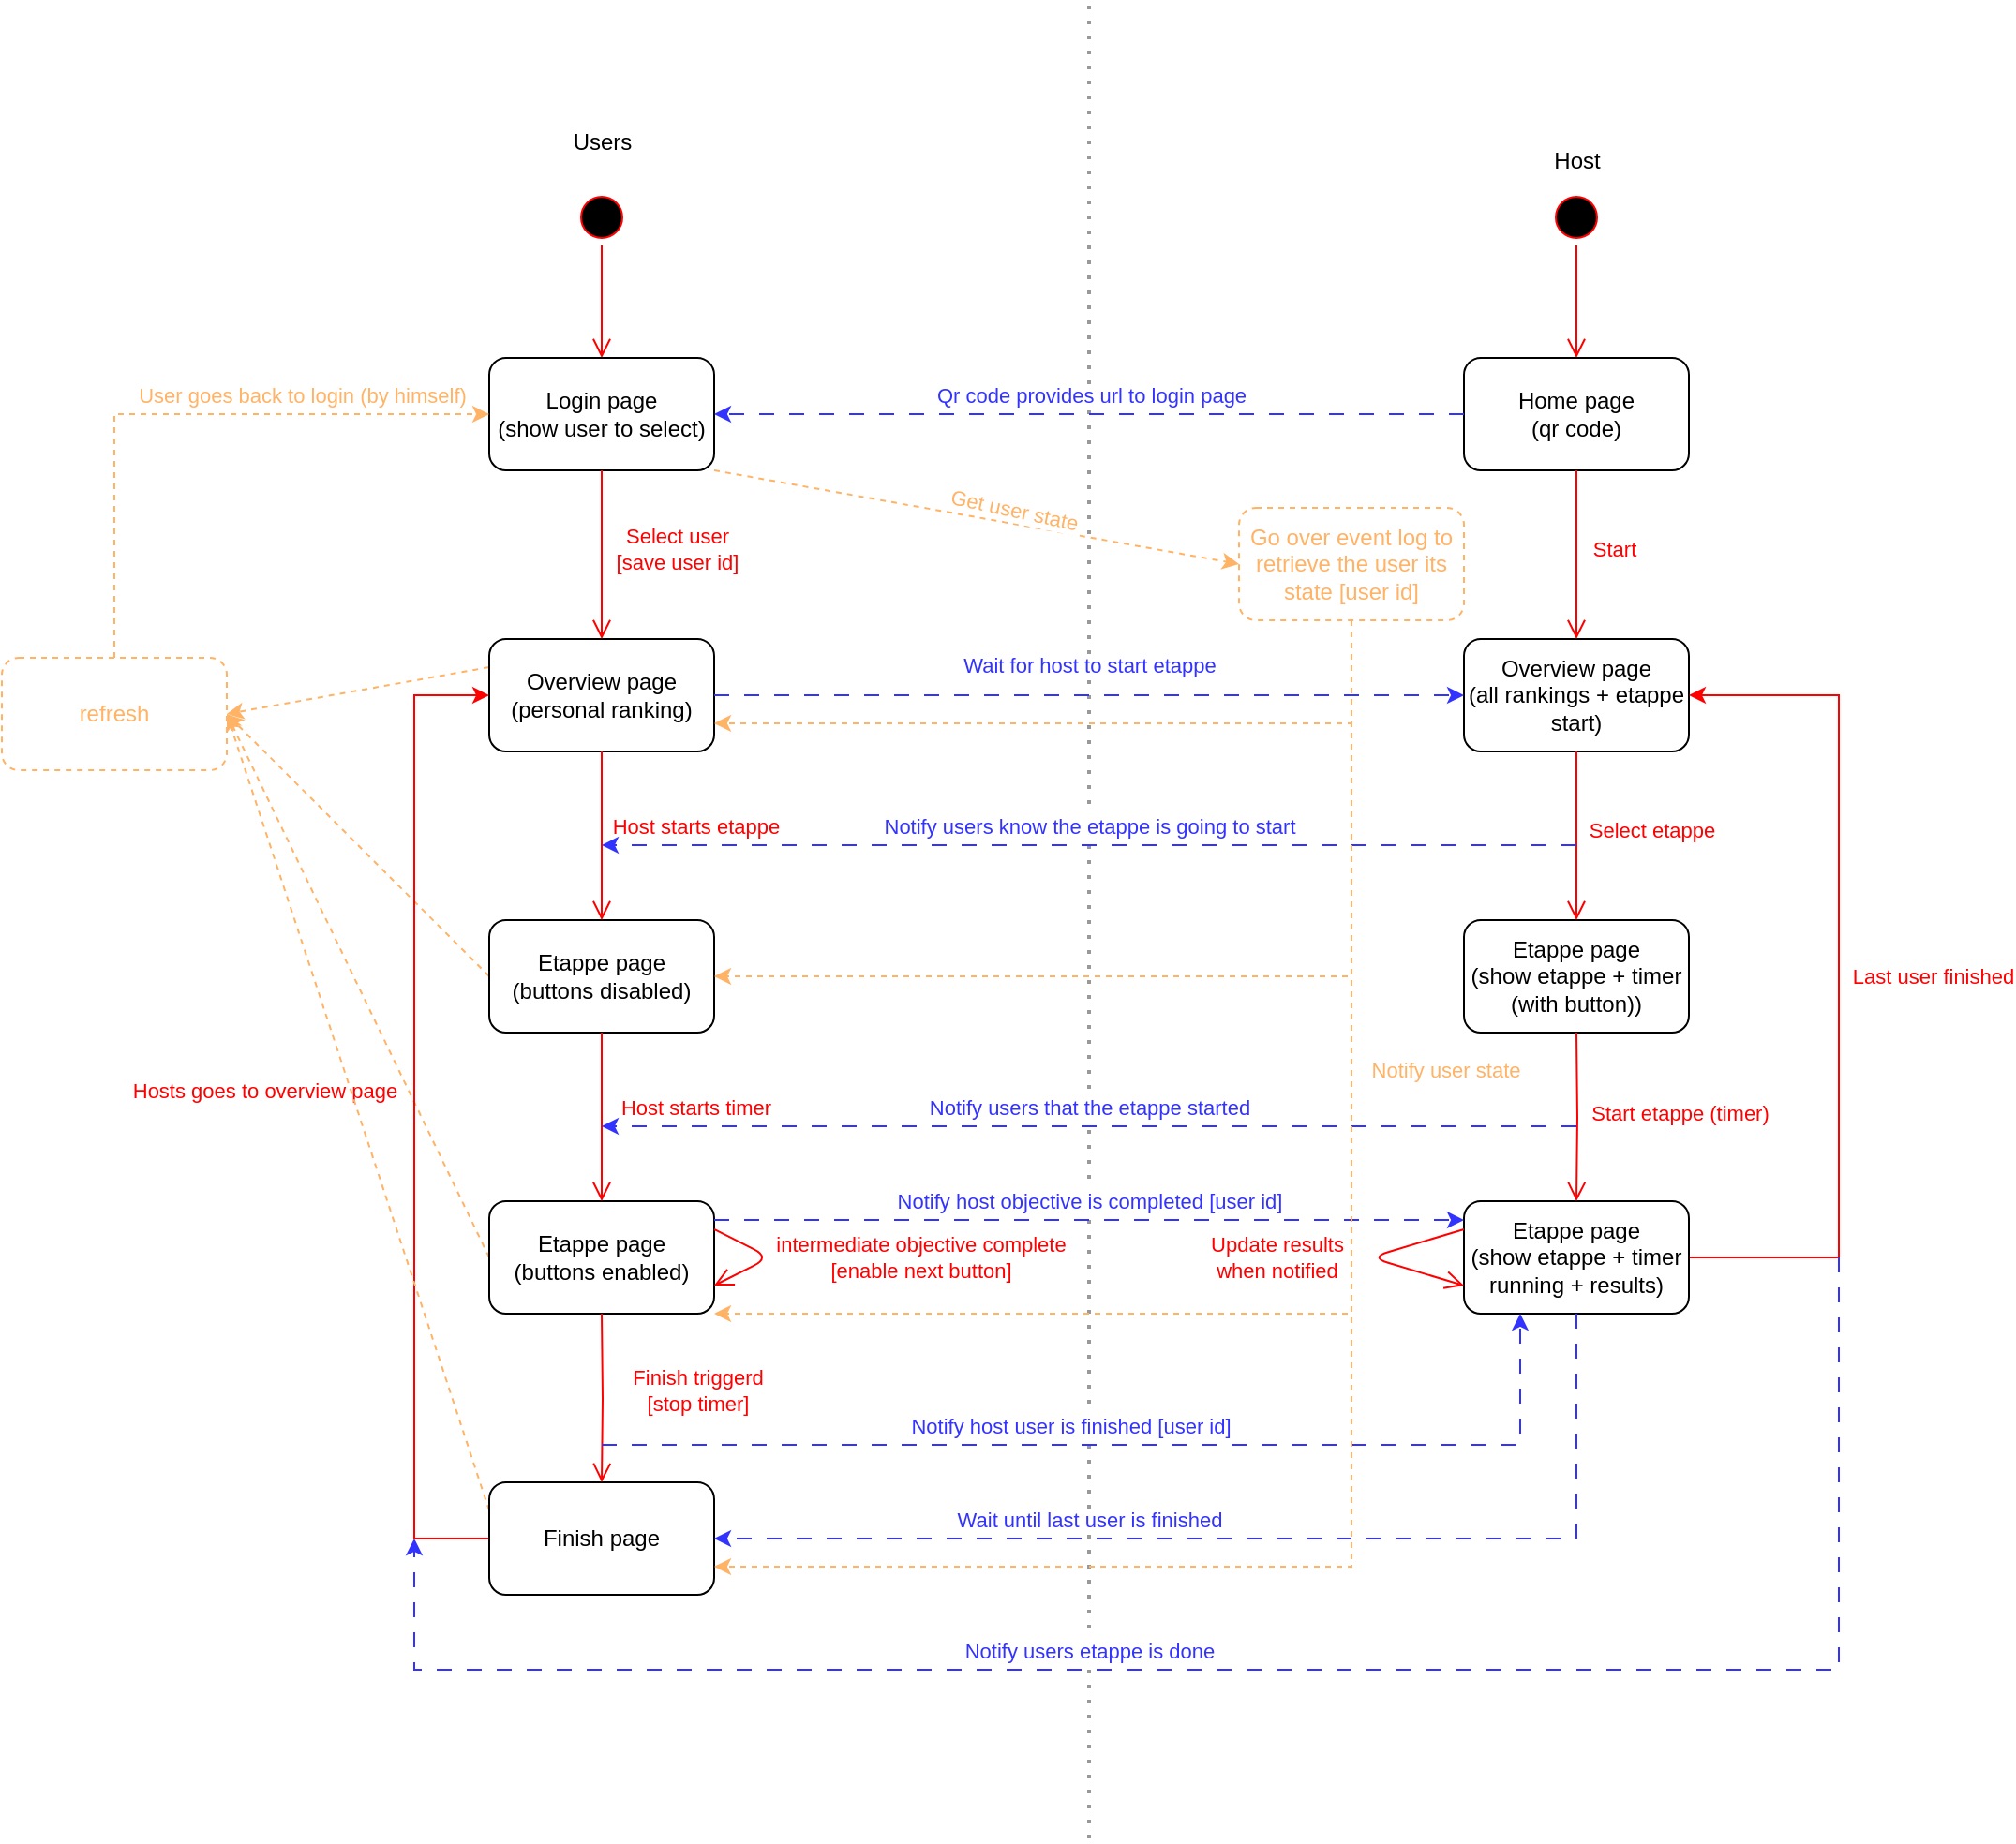 <mxfile version="27.0.9">
  <diagram name="Page-1" id="lPMp5aUnKdpe0wWXmVGg">
    <mxGraphModel dx="2528" dy="975" grid="1" gridSize="10" guides="1" tooltips="1" connect="1" arrows="1" fold="1" page="1" pageScale="1" pageWidth="850" pageHeight="1100" math="0" shadow="0">
      <root>
        <mxCell id="0" />
        <mxCell id="1" parent="0" />
        <mxCell id="sP4UEjbEszIV1HpJ8b8q-1" value="" style="ellipse;html=1;shape=startState;fillColor=#000000;strokeColor=#ff0000;" vertex="1" parent="1">
          <mxGeometry x="165" y="200" width="30" height="30" as="geometry" />
        </mxCell>
        <mxCell id="sP4UEjbEszIV1HpJ8b8q-2" value="" style="edgeStyle=orthogonalEdgeStyle;html=1;verticalAlign=bottom;endArrow=open;endSize=8;strokeColor=#ff0000;rounded=0;" edge="1" source="sP4UEjbEszIV1HpJ8b8q-1" parent="1">
          <mxGeometry relative="1" as="geometry">
            <mxPoint x="180" y="290" as="targetPoint" />
          </mxGeometry>
        </mxCell>
        <mxCell id="sP4UEjbEszIV1HpJ8b8q-69" style="rounded=0;orthogonalLoop=1;jettySize=auto;html=1;exitX=1;exitY=1;exitDx=0;exitDy=0;entryX=0;entryY=0.5;entryDx=0;entryDy=0;dashed=1;strokeColor=#FFB366;" edge="1" parent="1" source="sP4UEjbEszIV1HpJ8b8q-3" target="sP4UEjbEszIV1HpJ8b8q-68">
          <mxGeometry relative="1" as="geometry" />
        </mxCell>
        <mxCell id="sP4UEjbEszIV1HpJ8b8q-70" value="Get user state" style="edgeLabel;html=1;align=center;verticalAlign=middle;resizable=0;points=[];rotation=12;fontColor=#FFB366;" vertex="1" connectable="0" parent="sP4UEjbEszIV1HpJ8b8q-69">
          <mxGeometry x="0.095" y="-3" relative="1" as="geometry">
            <mxPoint x="7" y="-10" as="offset" />
          </mxGeometry>
        </mxCell>
        <mxCell id="sP4UEjbEszIV1HpJ8b8q-3" value="Login page&lt;div&gt;(show user to select)&lt;/div&gt;" style="rounded=1;whiteSpace=wrap;html=1;" vertex="1" parent="1">
          <mxGeometry x="120" y="290" width="120" height="60" as="geometry" />
        </mxCell>
        <mxCell id="sP4UEjbEszIV1HpJ8b8q-62" style="rounded=0;orthogonalLoop=1;jettySize=auto;html=1;exitX=0;exitY=0.25;exitDx=0;exitDy=0;entryX=1;entryY=0.5;entryDx=0;entryDy=0;dashed=1;strokeColor=#FFB366;" edge="1" parent="1" source="sP4UEjbEszIV1HpJ8b8q-4" target="sP4UEjbEszIV1HpJ8b8q-61">
          <mxGeometry relative="1" as="geometry" />
        </mxCell>
        <mxCell id="sP4UEjbEszIV1HpJ8b8q-4" value="Overview page&lt;div&gt;(personal ranking)&lt;/div&gt;" style="rounded=1;whiteSpace=wrap;html=1;" vertex="1" parent="1">
          <mxGeometry x="120" y="440" width="120" height="60" as="geometry" />
        </mxCell>
        <mxCell id="sP4UEjbEszIV1HpJ8b8q-5" value="" style="edgeStyle=orthogonalEdgeStyle;html=1;verticalAlign=bottom;endArrow=open;endSize=8;strokeColor=#ff0000;rounded=0;exitX=0.5;exitY=1;exitDx=0;exitDy=0;entryX=0.5;entryY=0;entryDx=0;entryDy=0;" edge="1" parent="1" source="sP4UEjbEszIV1HpJ8b8q-3" target="sP4UEjbEszIV1HpJ8b8q-4">
          <mxGeometry relative="1" as="geometry">
            <mxPoint x="260" y="370" as="targetPoint" />
            <mxPoint x="260" y="310" as="sourcePoint" />
          </mxGeometry>
        </mxCell>
        <mxCell id="sP4UEjbEszIV1HpJ8b8q-6" value="Select user&lt;div&gt;[save user id]&lt;/div&gt;" style="edgeLabel;html=1;align=center;verticalAlign=middle;resizable=0;points=[];fontColor=#FF0000;" vertex="1" connectable="0" parent="sP4UEjbEszIV1HpJ8b8q-5">
          <mxGeometry x="-0.062" y="-1" relative="1" as="geometry">
            <mxPoint x="41" as="offset" />
          </mxGeometry>
        </mxCell>
        <mxCell id="sP4UEjbEszIV1HpJ8b8q-7" value="" style="endArrow=none;dashed=1;html=1;dashPattern=1 3;strokeWidth=2;rounded=0;strokeColor=#999999;" edge="1" parent="1">
          <mxGeometry width="50" height="50" relative="1" as="geometry">
            <mxPoint x="440" y="1080" as="sourcePoint" />
            <mxPoint x="440" y="100" as="targetPoint" />
          </mxGeometry>
        </mxCell>
        <mxCell id="sP4UEjbEszIV1HpJ8b8q-8" value="Users" style="text;html=1;align=center;verticalAlign=middle;resizable=0;points=[];autosize=1;strokeColor=none;fillColor=none;" vertex="1" parent="1">
          <mxGeometry x="155" y="160" width="50" height="30" as="geometry" />
        </mxCell>
        <mxCell id="sP4UEjbEszIV1HpJ8b8q-9" value="Host" style="text;html=1;align=center;verticalAlign=middle;resizable=0;points=[];autosize=1;strokeColor=none;fillColor=none;" vertex="1" parent="1">
          <mxGeometry x="675" y="170" width="50" height="30" as="geometry" />
        </mxCell>
        <mxCell id="sP4UEjbEszIV1HpJ8b8q-10" value="" style="ellipse;html=1;shape=startState;fillColor=#000000;strokeColor=#ff0000;" vertex="1" parent="1">
          <mxGeometry x="685" y="200" width="30" height="30" as="geometry" />
        </mxCell>
        <mxCell id="sP4UEjbEszIV1HpJ8b8q-11" value="" style="edgeStyle=orthogonalEdgeStyle;html=1;verticalAlign=bottom;endArrow=open;endSize=8;strokeColor=#ff0000;rounded=0;entryX=0.5;entryY=0;entryDx=0;entryDy=0;exitX=0.5;exitY=1;exitDx=0;exitDy=0;" edge="1" parent="1" source="sP4UEjbEszIV1HpJ8b8q-10" target="sP4UEjbEszIV1HpJ8b8q-12">
          <mxGeometry relative="1" as="geometry">
            <mxPoint x="699.58" y="290" as="targetPoint" />
            <mxPoint x="699.58" y="230" as="sourcePoint" />
            <Array as="points" />
          </mxGeometry>
        </mxCell>
        <mxCell id="sP4UEjbEszIV1HpJ8b8q-12" value="Home page&lt;div&gt;(qr code)&lt;/div&gt;" style="rounded=1;whiteSpace=wrap;html=1;" vertex="1" parent="1">
          <mxGeometry x="640" y="290" width="120" height="60" as="geometry" />
        </mxCell>
        <mxCell id="sP4UEjbEszIV1HpJ8b8q-13" value="" style="endArrow=classic;html=1;rounded=0;exitX=0;exitY=0.5;exitDx=0;exitDy=0;entryX=1;entryY=0.5;entryDx=0;entryDy=0;dashed=1;dashPattern=8 8;strokeColor=#3333FF;" edge="1" parent="1" source="sP4UEjbEszIV1HpJ8b8q-12" target="sP4UEjbEszIV1HpJ8b8q-3">
          <mxGeometry width="50" height="50" relative="1" as="geometry">
            <mxPoint x="370" y="370" as="sourcePoint" />
            <mxPoint x="420" y="320" as="targetPoint" />
          </mxGeometry>
        </mxCell>
        <mxCell id="sP4UEjbEszIV1HpJ8b8q-14" value="Qr code provides url to login page" style="edgeLabel;html=1;align=center;verticalAlign=middle;resizable=0;points=[];fontColor=#3333FF;" vertex="1" connectable="0" parent="sP4UEjbEszIV1HpJ8b8q-13">
          <mxGeometry x="-0.372" y="3" relative="1" as="geometry">
            <mxPoint x="-74" y="-13" as="offset" />
          </mxGeometry>
        </mxCell>
        <mxCell id="sP4UEjbEszIV1HpJ8b8q-17" value="Overview page&lt;div&gt;(all rankings + etappe start)&lt;/div&gt;" style="rounded=1;whiteSpace=wrap;html=1;" vertex="1" parent="1">
          <mxGeometry x="640" y="440" width="120" height="60" as="geometry" />
        </mxCell>
        <mxCell id="sP4UEjbEszIV1HpJ8b8q-18" value="" style="edgeStyle=orthogonalEdgeStyle;html=1;verticalAlign=bottom;endArrow=open;endSize=8;strokeColor=#ff0000;rounded=0;exitX=0.5;exitY=1;exitDx=0;exitDy=0;entryX=0.5;entryY=0;entryDx=0;entryDy=0;" edge="1" parent="1" source="sP4UEjbEszIV1HpJ8b8q-12" target="sP4UEjbEszIV1HpJ8b8q-17">
          <mxGeometry relative="1" as="geometry">
            <mxPoint x="180" y="520" as="targetPoint" />
            <mxPoint x="180" y="380" as="sourcePoint" />
          </mxGeometry>
        </mxCell>
        <mxCell id="sP4UEjbEszIV1HpJ8b8q-19" value="Start" style="edgeLabel;html=1;align=center;verticalAlign=middle;resizable=0;points=[];fontColor=#FF0000;" vertex="1" connectable="0" parent="sP4UEjbEszIV1HpJ8b8q-18">
          <mxGeometry x="-0.062" y="-1" relative="1" as="geometry">
            <mxPoint x="21" as="offset" />
          </mxGeometry>
        </mxCell>
        <mxCell id="sP4UEjbEszIV1HpJ8b8q-20" value="" style="endArrow=classic;html=1;rounded=0;exitX=1;exitY=0.5;exitDx=0;exitDy=0;entryX=0;entryY=0.5;entryDx=0;entryDy=0;dashed=1;dashPattern=8 8;strokeColor=#3333FF;" edge="1" parent="1" source="sP4UEjbEszIV1HpJ8b8q-4" target="sP4UEjbEszIV1HpJ8b8q-17">
          <mxGeometry width="50" height="50" relative="1" as="geometry">
            <mxPoint x="760" y="290" as="sourcePoint" />
            <mxPoint x="360" y="290" as="targetPoint" />
          </mxGeometry>
        </mxCell>
        <mxCell id="sP4UEjbEszIV1HpJ8b8q-21" value="Wait for host to start etappe" style="edgeLabel;html=1;align=center;verticalAlign=middle;resizable=0;points=[];fontColor=#3333FF;" vertex="1" connectable="0" parent="sP4UEjbEszIV1HpJ8b8q-20">
          <mxGeometry x="-0.372" y="3" relative="1" as="geometry">
            <mxPoint x="74" y="-13" as="offset" />
          </mxGeometry>
        </mxCell>
        <mxCell id="sP4UEjbEszIV1HpJ8b8q-22" value="Etappe page&lt;div&gt;(show etappe + timer (with button))&lt;/div&gt;" style="rounded=1;whiteSpace=wrap;html=1;" vertex="1" parent="1">
          <mxGeometry x="640" y="590" width="120" height="60" as="geometry" />
        </mxCell>
        <mxCell id="sP4UEjbEszIV1HpJ8b8q-25" value="" style="edgeStyle=orthogonalEdgeStyle;html=1;verticalAlign=bottom;endArrow=open;endSize=8;strokeColor=#ff0000;rounded=0;exitX=0.5;exitY=1;exitDx=0;exitDy=0;entryX=0.5;entryY=0;entryDx=0;entryDy=0;" edge="1" parent="1" source="sP4UEjbEszIV1HpJ8b8q-17" target="sP4UEjbEszIV1HpJ8b8q-22">
          <mxGeometry relative="1" as="geometry">
            <mxPoint x="740" y="570" as="targetPoint" />
            <mxPoint x="699.58" y="500" as="sourcePoint" />
          </mxGeometry>
        </mxCell>
        <mxCell id="sP4UEjbEszIV1HpJ8b8q-26" value="Select etappe" style="edgeLabel;html=1;align=center;verticalAlign=middle;resizable=0;points=[];fontColor=#FF0000;" vertex="1" connectable="0" parent="sP4UEjbEszIV1HpJ8b8q-25">
          <mxGeometry x="-0.062" y="-1" relative="1" as="geometry">
            <mxPoint x="41" as="offset" />
          </mxGeometry>
        </mxCell>
        <mxCell id="sP4UEjbEszIV1HpJ8b8q-63" style="rounded=0;orthogonalLoop=1;jettySize=auto;html=1;exitX=0;exitY=0.5;exitDx=0;exitDy=0;dashed=1;strokeColor=#FFB366;" edge="1" parent="1" source="sP4UEjbEszIV1HpJ8b8q-28">
          <mxGeometry relative="1" as="geometry">
            <mxPoint x="-20" y="480" as="targetPoint" />
          </mxGeometry>
        </mxCell>
        <mxCell id="sP4UEjbEszIV1HpJ8b8q-28" value="Etappe page&lt;div&gt;(buttons disabled)&lt;/div&gt;" style="rounded=1;whiteSpace=wrap;html=1;" vertex="1" parent="1">
          <mxGeometry x="120" y="590" width="120" height="60" as="geometry" />
        </mxCell>
        <mxCell id="sP4UEjbEszIV1HpJ8b8q-29" value="" style="edgeStyle=orthogonalEdgeStyle;html=1;verticalAlign=bottom;endArrow=open;endSize=8;strokeColor=#ff0000;rounded=0;exitX=0.5;exitY=1;exitDx=0;exitDy=0;entryX=0.5;entryY=0;entryDx=0;entryDy=0;" edge="1" parent="1" target="sP4UEjbEszIV1HpJ8b8q-28" source="sP4UEjbEszIV1HpJ8b8q-4">
          <mxGeometry relative="1" as="geometry">
            <mxPoint x="210" y="580" as="targetPoint" />
            <mxPoint x="180" y="500" as="sourcePoint" />
          </mxGeometry>
        </mxCell>
        <mxCell id="sP4UEjbEszIV1HpJ8b8q-30" value="Host starts etappe" style="edgeLabel;html=1;align=center;verticalAlign=middle;resizable=0;points=[];fontColor=#FF0000;" vertex="1" connectable="0" parent="sP4UEjbEszIV1HpJ8b8q-29">
          <mxGeometry x="-0.062" y="-1" relative="1" as="geometry">
            <mxPoint x="51" y="-2" as="offset" />
          </mxGeometry>
        </mxCell>
        <mxCell id="sP4UEjbEszIV1HpJ8b8q-31" value="" style="endArrow=classic;html=1;rounded=0;dashed=1;dashPattern=8 8;strokeColor=#3333FF;" edge="1" parent="1">
          <mxGeometry width="50" height="50" relative="1" as="geometry">
            <mxPoint x="700" y="550" as="sourcePoint" />
            <mxPoint x="180" y="550" as="targetPoint" />
          </mxGeometry>
        </mxCell>
        <mxCell id="sP4UEjbEszIV1HpJ8b8q-32" value="Notify users know the etappe is going to start" style="edgeLabel;html=1;align=center;verticalAlign=middle;resizable=0;points=[];fontColor=#3333FF;" vertex="1" connectable="0" parent="sP4UEjbEszIV1HpJ8b8q-31">
          <mxGeometry x="-0.372" y="3" relative="1" as="geometry">
            <mxPoint x="-97" y="-13" as="offset" />
          </mxGeometry>
        </mxCell>
        <mxCell id="sP4UEjbEszIV1HpJ8b8q-53" style="edgeStyle=orthogonalEdgeStyle;rounded=0;orthogonalLoop=1;jettySize=auto;html=1;entryX=1;entryY=0.5;entryDx=0;entryDy=0;strokeColor=#FF0000;" edge="1" parent="1" source="sP4UEjbEszIV1HpJ8b8q-33" target="sP4UEjbEszIV1HpJ8b8q-17">
          <mxGeometry relative="1" as="geometry">
            <Array as="points">
              <mxPoint x="840" y="770" />
              <mxPoint x="840" y="470" />
            </Array>
          </mxGeometry>
        </mxCell>
        <mxCell id="sP4UEjbEszIV1HpJ8b8q-54" value="Last user finished" style="edgeLabel;html=1;align=center;verticalAlign=middle;resizable=0;points=[];fontColor=#FF0000;" vertex="1" connectable="0" parent="sP4UEjbEszIV1HpJ8b8q-53">
          <mxGeometry x="0.07" y="1" relative="1" as="geometry">
            <mxPoint x="51" y="16" as="offset" />
          </mxGeometry>
        </mxCell>
        <mxCell id="sP4UEjbEszIV1HpJ8b8q-33" value="Etappe page&lt;div&gt;(show etappe + timer running + results)&lt;/div&gt;" style="rounded=1;whiteSpace=wrap;html=1;" vertex="1" parent="1">
          <mxGeometry x="640" y="740" width="120" height="60" as="geometry" />
        </mxCell>
        <mxCell id="sP4UEjbEszIV1HpJ8b8q-34" value="" style="edgeStyle=orthogonalEdgeStyle;html=1;verticalAlign=bottom;endArrow=open;endSize=8;strokeColor=#ff0000;rounded=0;exitX=0.5;exitY=1;exitDx=0;exitDy=0;entryX=0.5;entryY=0;entryDx=0;entryDy=0;" edge="1" parent="1" target="sP4UEjbEszIV1HpJ8b8q-33">
          <mxGeometry relative="1" as="geometry">
            <mxPoint x="740" y="720" as="targetPoint" />
            <mxPoint x="700" y="650" as="sourcePoint" />
          </mxGeometry>
        </mxCell>
        <mxCell id="sP4UEjbEszIV1HpJ8b8q-35" value="Start etappe (timer)" style="edgeLabel;html=1;align=center;verticalAlign=middle;resizable=0;points=[];fontColor=#FF0000;" vertex="1" connectable="0" parent="sP4UEjbEszIV1HpJ8b8q-34">
          <mxGeometry x="-0.062" y="-1" relative="1" as="geometry">
            <mxPoint x="55" as="offset" />
          </mxGeometry>
        </mxCell>
        <mxCell id="sP4UEjbEszIV1HpJ8b8q-64" style="rounded=0;orthogonalLoop=1;jettySize=auto;html=1;exitX=0;exitY=0.5;exitDx=0;exitDy=0;dashed=1;strokeColor=#FFB366;" edge="1" parent="1" source="sP4UEjbEszIV1HpJ8b8q-36">
          <mxGeometry relative="1" as="geometry">
            <mxPoint x="-20" y="480" as="targetPoint" />
          </mxGeometry>
        </mxCell>
        <mxCell id="sP4UEjbEszIV1HpJ8b8q-36" value="Etappe page&lt;div&gt;(buttons enabled)&lt;/div&gt;" style="rounded=1;whiteSpace=wrap;html=1;" vertex="1" parent="1">
          <mxGeometry x="120" y="740" width="120" height="60" as="geometry" />
        </mxCell>
        <mxCell id="sP4UEjbEszIV1HpJ8b8q-37" value="" style="edgeStyle=orthogonalEdgeStyle;html=1;verticalAlign=bottom;endArrow=open;endSize=8;strokeColor=#ff0000;rounded=0;exitX=0.5;exitY=1;exitDx=0;exitDy=0;entryX=0.5;entryY=0;entryDx=0;entryDy=0;" edge="1" parent="1" target="sP4UEjbEszIV1HpJ8b8q-36" source="sP4UEjbEszIV1HpJ8b8q-28">
          <mxGeometry relative="1" as="geometry">
            <mxPoint x="210" y="730" as="targetPoint" />
            <mxPoint x="180" y="650" as="sourcePoint" />
          </mxGeometry>
        </mxCell>
        <mxCell id="sP4UEjbEszIV1HpJ8b8q-38" value="Host starts timer" style="edgeLabel;html=1;align=center;verticalAlign=middle;resizable=0;points=[];fontColor=#FF0000;" vertex="1" connectable="0" parent="sP4UEjbEszIV1HpJ8b8q-37">
          <mxGeometry x="-0.062" y="-1" relative="1" as="geometry">
            <mxPoint x="51" y="-2" as="offset" />
          </mxGeometry>
        </mxCell>
        <mxCell id="sP4UEjbEszIV1HpJ8b8q-39" value="" style="endArrow=classic;html=1;rounded=0;dashed=1;dashPattern=8 8;strokeColor=#3333FF;" edge="1" parent="1">
          <mxGeometry width="50" height="50" relative="1" as="geometry">
            <mxPoint x="700" y="700" as="sourcePoint" />
            <mxPoint x="180" y="700" as="targetPoint" />
          </mxGeometry>
        </mxCell>
        <mxCell id="sP4UEjbEszIV1HpJ8b8q-40" value="Notify users that the etappe started" style="edgeLabel;html=1;align=center;verticalAlign=middle;resizable=0;points=[];fontColor=#3333FF;" vertex="1" connectable="0" parent="sP4UEjbEszIV1HpJ8b8q-39">
          <mxGeometry x="-0.372" y="3" relative="1" as="geometry">
            <mxPoint x="-97" y="-13" as="offset" />
          </mxGeometry>
        </mxCell>
        <mxCell id="sP4UEjbEszIV1HpJ8b8q-41" value="" style="edgeStyle=elbowEdgeStyle;html=1;verticalAlign=bottom;endArrow=open;endSize=8;strokeColor=#ff0000;rounded=1;exitX=1;exitY=0.25;exitDx=0;exitDy=0;entryX=1;entryY=0.75;entryDx=0;entryDy=0;elbow=vertical;curved=0;" edge="1" parent="1" source="sP4UEjbEszIV1HpJ8b8q-36" target="sP4UEjbEszIV1HpJ8b8q-36">
          <mxGeometry relative="1" as="geometry">
            <mxPoint x="260" y="800" as="targetPoint" />
            <mxPoint x="260" y="770" as="sourcePoint" />
            <Array as="points">
              <mxPoint x="270" y="770" />
            </Array>
          </mxGeometry>
        </mxCell>
        <mxCell id="sP4UEjbEszIV1HpJ8b8q-42" value="intermediate objective complete&lt;div&gt;[enable next button]&lt;/div&gt;" style="edgeLabel;html=1;align=center;verticalAlign=middle;resizable=0;points=[];fontColor=#FF0000;" vertex="1" connectable="0" parent="sP4UEjbEszIV1HpJ8b8q-41">
          <mxGeometry x="-0.062" y="-1" relative="1" as="geometry">
            <mxPoint x="82" as="offset" />
          </mxGeometry>
        </mxCell>
        <mxCell id="sP4UEjbEszIV1HpJ8b8q-43" value="" style="endArrow=classic;html=1;rounded=0;exitX=1;exitY=0.5;exitDx=0;exitDy=0;entryX=0;entryY=0.5;entryDx=0;entryDy=0;dashed=1;dashPattern=8 8;strokeColor=#3333FF;" edge="1" parent="1">
          <mxGeometry width="50" height="50" relative="1" as="geometry">
            <mxPoint x="240" y="750" as="sourcePoint" />
            <mxPoint x="640" y="750" as="targetPoint" />
          </mxGeometry>
        </mxCell>
        <mxCell id="sP4UEjbEszIV1HpJ8b8q-44" value="Notify host objective is completed [user id]" style="edgeLabel;html=1;align=center;verticalAlign=middle;resizable=0;points=[];fontColor=#3333FF;" vertex="1" connectable="0" parent="sP4UEjbEszIV1HpJ8b8q-43">
          <mxGeometry x="-0.372" y="3" relative="1" as="geometry">
            <mxPoint x="74" y="-7" as="offset" />
          </mxGeometry>
        </mxCell>
        <mxCell id="sP4UEjbEszIV1HpJ8b8q-45" value="" style="edgeStyle=elbowEdgeStyle;html=1;verticalAlign=bottom;endArrow=open;endSize=8;strokeColor=#ff0000;rounded=1;exitX=0;exitY=0.25;exitDx=0;exitDy=0;elbow=vertical;curved=0;entryX=0;entryY=0.75;entryDx=0;entryDy=0;" edge="1" parent="1" source="sP4UEjbEszIV1HpJ8b8q-33" target="sP4UEjbEszIV1HpJ8b8q-33">
          <mxGeometry relative="1" as="geometry">
            <mxPoint x="560" y="790" as="targetPoint" />
            <mxPoint x="470" y="840" as="sourcePoint" />
            <Array as="points">
              <mxPoint x="590" y="770" />
            </Array>
          </mxGeometry>
        </mxCell>
        <mxCell id="sP4UEjbEszIV1HpJ8b8q-46" value="Update results&lt;div&gt;when notified&lt;/div&gt;" style="edgeLabel;html=1;align=center;verticalAlign=middle;resizable=0;points=[];fontColor=#FF0000;" vertex="1" connectable="0" parent="sP4UEjbEszIV1HpJ8b8q-45">
          <mxGeometry x="-0.062" y="-1" relative="1" as="geometry">
            <mxPoint x="-53" y="2" as="offset" />
          </mxGeometry>
        </mxCell>
        <mxCell id="sP4UEjbEszIV1HpJ8b8q-55" style="edgeStyle=orthogonalEdgeStyle;rounded=0;orthogonalLoop=1;jettySize=auto;html=1;entryX=0;entryY=0.5;entryDx=0;entryDy=0;fontColor=#FF0000;strokeColor=#FF0000;" edge="1" parent="1" source="sP4UEjbEszIV1HpJ8b8q-48" target="sP4UEjbEszIV1HpJ8b8q-4">
          <mxGeometry relative="1" as="geometry">
            <Array as="points">
              <mxPoint x="80" y="920" />
              <mxPoint x="80" y="470" />
            </Array>
          </mxGeometry>
        </mxCell>
        <mxCell id="sP4UEjbEszIV1HpJ8b8q-56" value="Hosts goes to overview page" style="edgeLabel;html=1;align=center;verticalAlign=middle;resizable=0;points=[];fontColor=#FF0000;" vertex="1" connectable="0" parent="sP4UEjbEszIV1HpJ8b8q-55">
          <mxGeometry x="0.123" y="1" relative="1" as="geometry">
            <mxPoint x="-79" y="18" as="offset" />
          </mxGeometry>
        </mxCell>
        <mxCell id="sP4UEjbEszIV1HpJ8b8q-65" style="rounded=0;orthogonalLoop=1;jettySize=auto;html=1;exitX=0;exitY=0.25;exitDx=0;exitDy=0;entryX=1;entryY=0.5;entryDx=0;entryDy=0;dashed=1;strokeColor=#FFB366;" edge="1" parent="1" source="sP4UEjbEszIV1HpJ8b8q-48" target="sP4UEjbEszIV1HpJ8b8q-61">
          <mxGeometry relative="1" as="geometry" />
        </mxCell>
        <mxCell id="sP4UEjbEszIV1HpJ8b8q-48" value="Finish page" style="rounded=1;whiteSpace=wrap;html=1;" vertex="1" parent="1">
          <mxGeometry x="120" y="890" width="120" height="60" as="geometry" />
        </mxCell>
        <mxCell id="sP4UEjbEszIV1HpJ8b8q-49" value="" style="edgeStyle=orthogonalEdgeStyle;html=1;verticalAlign=bottom;endArrow=open;endSize=8;strokeColor=#ff0000;rounded=0;exitX=0.5;exitY=1;exitDx=0;exitDy=0;entryX=0.5;entryY=0;entryDx=0;entryDy=0;" edge="1" parent="1" target="sP4UEjbEszIV1HpJ8b8q-48">
          <mxGeometry relative="1" as="geometry">
            <mxPoint x="210" y="880" as="targetPoint" />
            <mxPoint x="180" y="800" as="sourcePoint" />
          </mxGeometry>
        </mxCell>
        <mxCell id="sP4UEjbEszIV1HpJ8b8q-50" value="Finish triggerd&lt;div&gt;[stop timer]&lt;/div&gt;" style="edgeLabel;html=1;align=center;verticalAlign=middle;resizable=0;points=[];fontColor=#FF0000;" vertex="1" connectable="0" parent="sP4UEjbEszIV1HpJ8b8q-49">
          <mxGeometry x="-0.062" y="-1" relative="1" as="geometry">
            <mxPoint x="51" y="-2" as="offset" />
          </mxGeometry>
        </mxCell>
        <mxCell id="sP4UEjbEszIV1HpJ8b8q-51" value="" style="endArrow=classic;html=1;rounded=0;exitX=0.5;exitY=1;exitDx=0;exitDy=0;entryX=1;entryY=0.5;entryDx=0;entryDy=0;dashed=1;dashPattern=8 8;strokeColor=#3333FF;" edge="1" parent="1" source="sP4UEjbEszIV1HpJ8b8q-33" target="sP4UEjbEszIV1HpJ8b8q-48">
          <mxGeometry width="50" height="50" relative="1" as="geometry">
            <mxPoint x="490" y="930" as="sourcePoint" />
            <mxPoint x="890" y="930" as="targetPoint" />
            <Array as="points">
              <mxPoint x="700" y="920" />
            </Array>
          </mxGeometry>
        </mxCell>
        <mxCell id="sP4UEjbEszIV1HpJ8b8q-52" value="Wait until last user is finished" style="edgeLabel;html=1;align=center;verticalAlign=middle;resizable=0;points=[];fontColor=#3333FF;rotation=0;" vertex="1" connectable="0" parent="sP4UEjbEszIV1HpJ8b8q-51">
          <mxGeometry x="-0.372" y="3" relative="1" as="geometry">
            <mxPoint x="-198" y="-13" as="offset" />
          </mxGeometry>
        </mxCell>
        <mxCell id="sP4UEjbEszIV1HpJ8b8q-57" value="" style="endArrow=classic;html=1;rounded=0;dashed=1;dashPattern=8 8;strokeColor=#3333FF;" edge="1" parent="1">
          <mxGeometry width="50" height="50" relative="1" as="geometry">
            <mxPoint x="840" y="770" as="sourcePoint" />
            <mxPoint x="80" y="920" as="targetPoint" />
            <Array as="points">
              <mxPoint x="840" y="990" />
              <mxPoint x="80" y="990" />
            </Array>
          </mxGeometry>
        </mxCell>
        <mxCell id="sP4UEjbEszIV1HpJ8b8q-58" value="Notify users etappe is done" style="edgeLabel;html=1;align=center;verticalAlign=middle;resizable=0;points=[];fontColor=#3333FF;rotation=0;" vertex="1" connectable="0" parent="sP4UEjbEszIV1HpJ8b8q-57">
          <mxGeometry x="-0.372" y="3" relative="1" as="geometry">
            <mxPoint x="-291" y="-13" as="offset" />
          </mxGeometry>
        </mxCell>
        <mxCell id="sP4UEjbEszIV1HpJ8b8q-59" value="" style="endArrow=classic;html=1;rounded=0;entryX=0.25;entryY=1;entryDx=0;entryDy=0;dashed=1;dashPattern=8 8;strokeColor=#3333FF;" edge="1" parent="1" target="sP4UEjbEszIV1HpJ8b8q-33">
          <mxGeometry width="50" height="50" relative="1" as="geometry">
            <mxPoint x="180" y="870" as="sourcePoint" />
            <mxPoint x="640" y="880" as="targetPoint" />
            <Array as="points">
              <mxPoint x="670" y="870" />
            </Array>
          </mxGeometry>
        </mxCell>
        <mxCell id="sP4UEjbEszIV1HpJ8b8q-60" value="Notify host user is finished [user id]" style="edgeLabel;html=1;align=center;verticalAlign=middle;resizable=0;points=[];fontColor=#3333FF;" vertex="1" connectable="0" parent="sP4UEjbEszIV1HpJ8b8q-59">
          <mxGeometry x="-0.372" y="3" relative="1" as="geometry">
            <mxPoint x="74" y="-7" as="offset" />
          </mxGeometry>
        </mxCell>
        <mxCell id="sP4UEjbEszIV1HpJ8b8q-66" style="edgeStyle=orthogonalEdgeStyle;rounded=0;orthogonalLoop=1;jettySize=auto;html=1;exitX=0.5;exitY=0;exitDx=0;exitDy=0;entryX=0;entryY=0.5;entryDx=0;entryDy=0;strokeColor=#FFB366;dashed=1;" edge="1" parent="1" source="sP4UEjbEszIV1HpJ8b8q-61" target="sP4UEjbEszIV1HpJ8b8q-3">
          <mxGeometry relative="1" as="geometry" />
        </mxCell>
        <mxCell id="sP4UEjbEszIV1HpJ8b8q-67" value="User goes back to login (by himself)" style="edgeLabel;html=1;align=center;verticalAlign=middle;resizable=0;points=[];fontColor=#FFB366;" vertex="1" connectable="0" parent="sP4UEjbEszIV1HpJ8b8q-66">
          <mxGeometry x="0.128" relative="1" as="geometry">
            <mxPoint x="44" y="-10" as="offset" />
          </mxGeometry>
        </mxCell>
        <mxCell id="sP4UEjbEszIV1HpJ8b8q-61" value="&lt;font style=&quot;color: rgb(255, 179, 102);&quot;&gt;refresh&lt;/font&gt;" style="rounded=1;whiteSpace=wrap;html=1;dashed=1;strokeColor=#FFB366;" vertex="1" parent="1">
          <mxGeometry x="-140" y="450" width="120" height="60" as="geometry" />
        </mxCell>
        <mxCell id="sP4UEjbEszIV1HpJ8b8q-71" style="edgeStyle=orthogonalEdgeStyle;rounded=0;orthogonalLoop=1;jettySize=auto;html=1;entryX=1;entryY=0.75;entryDx=0;entryDy=0;strokeColor=#FFB366;dashed=1;" edge="1" parent="1" source="sP4UEjbEszIV1HpJ8b8q-68" target="sP4UEjbEszIV1HpJ8b8q-4">
          <mxGeometry relative="1" as="geometry">
            <Array as="points">
              <mxPoint x="580" y="485" />
            </Array>
          </mxGeometry>
        </mxCell>
        <mxCell id="sP4UEjbEszIV1HpJ8b8q-72" style="edgeStyle=orthogonalEdgeStyle;rounded=0;orthogonalLoop=1;jettySize=auto;html=1;entryX=1;entryY=0.5;entryDx=0;entryDy=0;strokeColor=#FFB366;dashed=1;" edge="1" parent="1" source="sP4UEjbEszIV1HpJ8b8q-68" target="sP4UEjbEszIV1HpJ8b8q-28">
          <mxGeometry relative="1" as="geometry">
            <Array as="points">
              <mxPoint x="580" y="620" />
            </Array>
          </mxGeometry>
        </mxCell>
        <mxCell id="sP4UEjbEszIV1HpJ8b8q-73" style="edgeStyle=orthogonalEdgeStyle;rounded=0;orthogonalLoop=1;jettySize=auto;html=1;entryX=1;entryY=1;entryDx=0;entryDy=0;strokeColor=#FFB366;dashed=1;" edge="1" parent="1" source="sP4UEjbEszIV1HpJ8b8q-68" target="sP4UEjbEszIV1HpJ8b8q-36">
          <mxGeometry relative="1" as="geometry">
            <Array as="points">
              <mxPoint x="580" y="800" />
            </Array>
          </mxGeometry>
        </mxCell>
        <mxCell id="sP4UEjbEszIV1HpJ8b8q-74" style="edgeStyle=orthogonalEdgeStyle;rounded=0;orthogonalLoop=1;jettySize=auto;html=1;entryX=1;entryY=0.75;entryDx=0;entryDy=0;strokeColor=#FFB366;dashed=1;" edge="1" parent="1" source="sP4UEjbEszIV1HpJ8b8q-68" target="sP4UEjbEszIV1HpJ8b8q-48">
          <mxGeometry relative="1" as="geometry">
            <Array as="points">
              <mxPoint x="580" y="935" />
            </Array>
          </mxGeometry>
        </mxCell>
        <mxCell id="sP4UEjbEszIV1HpJ8b8q-75" value="Notify user state" style="edgeLabel;html=1;align=center;verticalAlign=middle;resizable=0;points=[];fontColor=#FFB366;" vertex="1" connectable="0" parent="sP4UEjbEszIV1HpJ8b8q-74">
          <mxGeometry x="-0.57" relative="1" as="geometry">
            <mxPoint x="50" y="58" as="offset" />
          </mxGeometry>
        </mxCell>
        <mxCell id="sP4UEjbEszIV1HpJ8b8q-68" value="&lt;font style=&quot;color: rgb(255, 179, 102);&quot;&gt;Go over event log to retrieve the user its state [user id]&lt;/font&gt;" style="rounded=1;whiteSpace=wrap;html=1;dashed=1;strokeColor=#FFB366;" vertex="1" parent="1">
          <mxGeometry x="520" y="370" width="120" height="60" as="geometry" />
        </mxCell>
      </root>
    </mxGraphModel>
  </diagram>
</mxfile>
